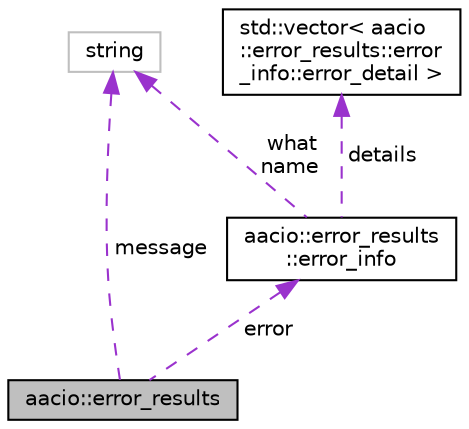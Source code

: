 digraph "aacio::error_results"
{
  edge [fontname="Helvetica",fontsize="10",labelfontname="Helvetica",labelfontsize="10"];
  node [fontname="Helvetica",fontsize="10",shape=record];
  Node1 [label="aacio::error_results",height=0.2,width=0.4,color="black", fillcolor="grey75", style="filled", fontcolor="black"];
  Node2 -> Node1 [dir="back",color="darkorchid3",fontsize="10",style="dashed",label=" message" ,fontname="Helvetica"];
  Node2 [label="string",height=0.2,width=0.4,color="grey75", fillcolor="white", style="filled"];
  Node3 -> Node1 [dir="back",color="darkorchid3",fontsize="10",style="dashed",label=" error" ,fontname="Helvetica"];
  Node3 [label="aacio::error_results\l::error_info",height=0.2,width=0.4,color="black", fillcolor="white", style="filled",URL="$structaacio_1_1error__results_1_1error__info.html"];
  Node4 -> Node3 [dir="back",color="darkorchid3",fontsize="10",style="dashed",label=" details" ,fontname="Helvetica"];
  Node4 [label="std::vector\< aacio\l::error_results::error\l_info::error_detail \>",height=0.2,width=0.4,color="black", fillcolor="white", style="filled",URL="$classstd_1_1vector.html"];
  Node2 -> Node3 [dir="back",color="darkorchid3",fontsize="10",style="dashed",label=" what\nname" ,fontname="Helvetica"];
}
